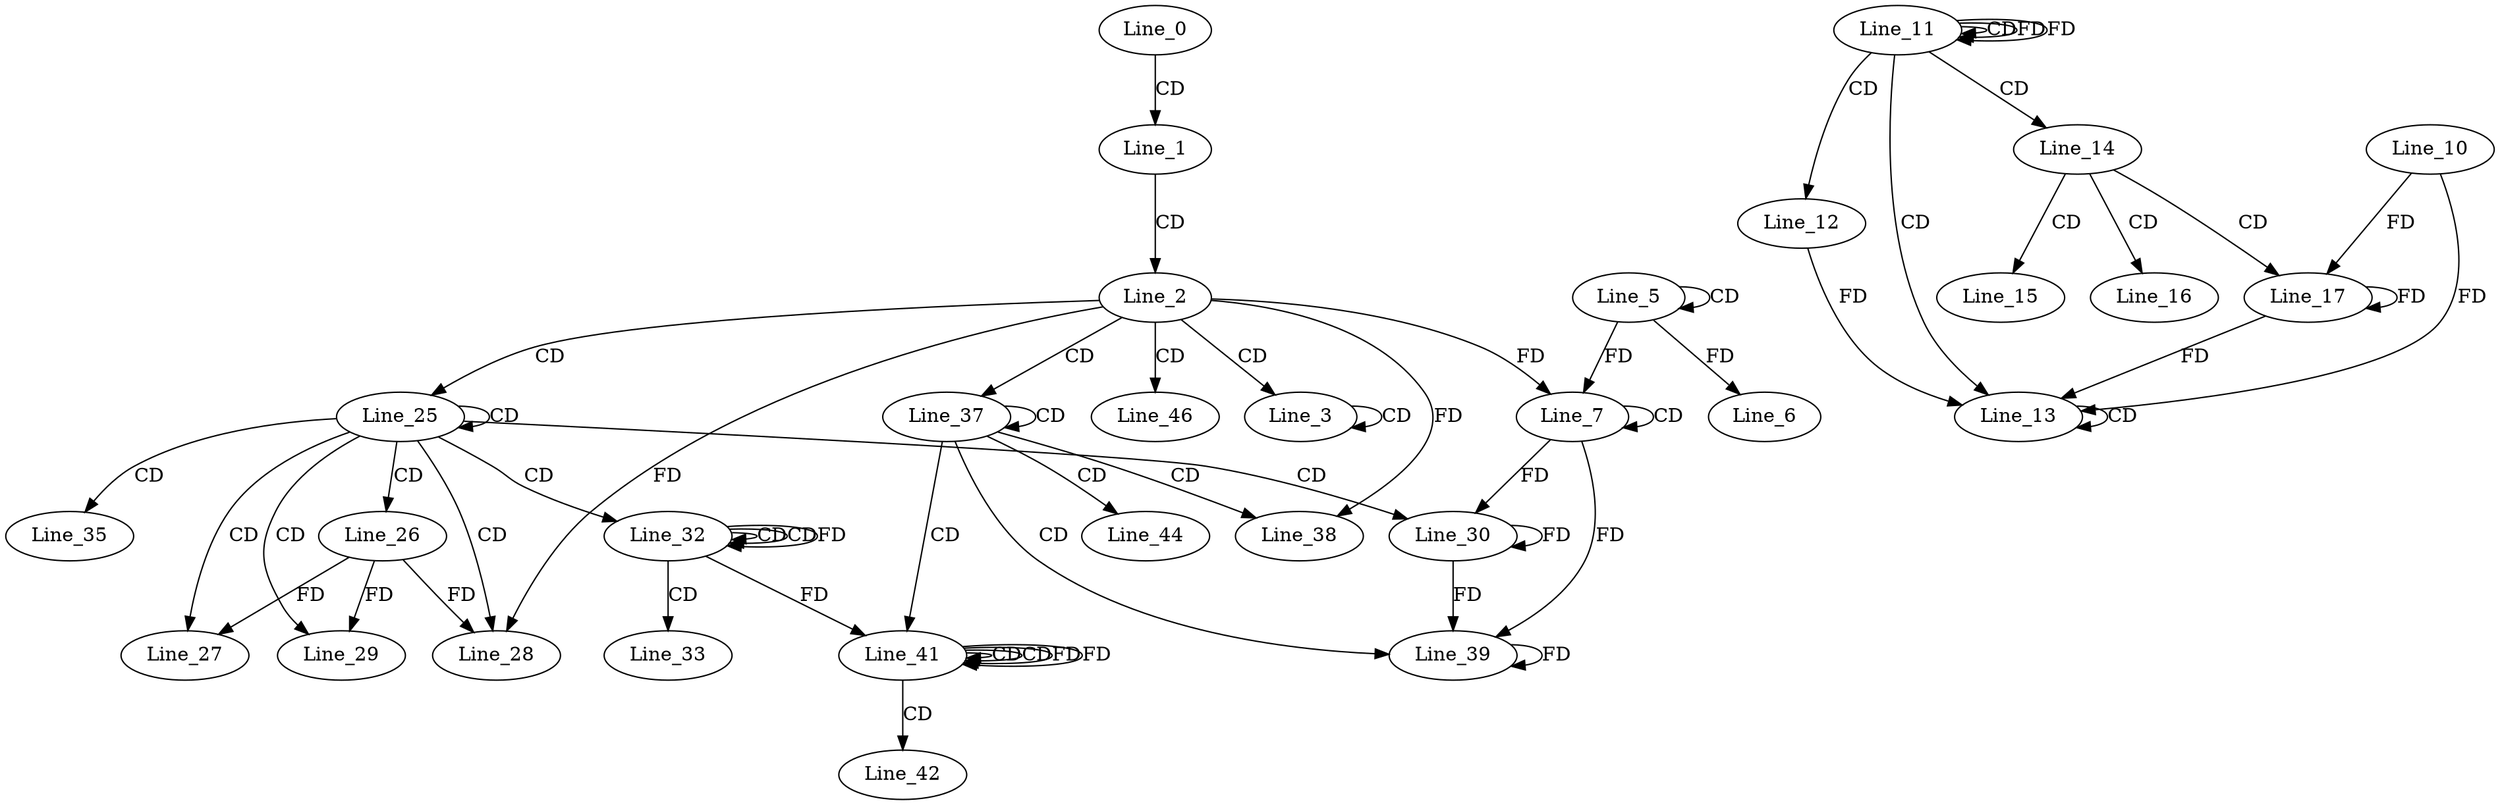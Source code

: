 digraph G {
  Line_0;
  Line_1;
  Line_2;
  Line_3;
  Line_3;
  Line_5;
  Line_5;
  Line_6;
  Line_7;
  Line_7;
  Line_7;
  Line_11;
  Line_11;
  Line_11;
  Line_12;
  Line_13;
  Line_13;
  Line_10;
  Line_14;
  Line_15;
  Line_16;
  Line_17;
  Line_25;
  Line_25;
  Line_26;
  Line_27;
  Line_28;
  Line_28;
  Line_29;
  Line_30;
  Line_32;
  Line_32;
  Line_32;
  Line_33;
  Line_35;
  Line_37;
  Line_37;
  Line_38;
  Line_39;
  Line_41;
  Line_41;
  Line_41;
  Line_42;
  Line_44;
  Line_46;
  Line_0 -> Line_1 [ label="CD" ];
  Line_1 -> Line_2 [ label="CD" ];
  Line_2 -> Line_3 [ label="CD" ];
  Line_3 -> Line_3 [ label="CD" ];
  Line_5 -> Line_5 [ label="CD" ];
  Line_5 -> Line_6 [ label="FD" ];
  Line_7 -> Line_7 [ label="CD" ];
  Line_5 -> Line_7 [ label="FD" ];
  Line_2 -> Line_7 [ label="FD" ];
  Line_11 -> Line_11 [ label="CD" ];
  Line_11 -> Line_11 [ label="FD" ];
  Line_11 -> Line_12 [ label="CD" ];
  Line_11 -> Line_13 [ label="CD" ];
  Line_12 -> Line_13 [ label="FD" ];
  Line_13 -> Line_13 [ label="CD" ];
  Line_10 -> Line_13 [ label="FD" ];
  Line_11 -> Line_14 [ label="CD" ];
  Line_14 -> Line_15 [ label="CD" ];
  Line_14 -> Line_16 [ label="CD" ];
  Line_14 -> Line_17 [ label="CD" ];
  Line_17 -> Line_17 [ label="FD" ];
  Line_10 -> Line_17 [ label="FD" ];
  Line_2 -> Line_25 [ label="CD" ];
  Line_25 -> Line_25 [ label="CD" ];
  Line_25 -> Line_26 [ label="CD" ];
  Line_25 -> Line_27 [ label="CD" ];
  Line_26 -> Line_27 [ label="FD" ];
  Line_25 -> Line_28 [ label="CD" ];
  Line_26 -> Line_28 [ label="FD" ];
  Line_2 -> Line_28 [ label="FD" ];
  Line_25 -> Line_29 [ label="CD" ];
  Line_26 -> Line_29 [ label="FD" ];
  Line_25 -> Line_30 [ label="CD" ];
  Line_7 -> Line_30 [ label="FD" ];
  Line_30 -> Line_30 [ label="FD" ];
  Line_25 -> Line_32 [ label="CD" ];
  Line_32 -> Line_32 [ label="CD" ];
  Line_32 -> Line_32 [ label="CD" ];
  Line_32 -> Line_32 [ label="FD" ];
  Line_32 -> Line_33 [ label="CD" ];
  Line_25 -> Line_35 [ label="CD" ];
  Line_2 -> Line_37 [ label="CD" ];
  Line_37 -> Line_37 [ label="CD" ];
  Line_37 -> Line_38 [ label="CD" ];
  Line_2 -> Line_38 [ label="FD" ];
  Line_37 -> Line_39 [ label="CD" ];
  Line_7 -> Line_39 [ label="FD" ];
  Line_30 -> Line_39 [ label="FD" ];
  Line_39 -> Line_39 [ label="FD" ];
  Line_37 -> Line_41 [ label="CD" ];
  Line_41 -> Line_41 [ label="CD" ];
  Line_32 -> Line_41 [ label="FD" ];
  Line_41 -> Line_41 [ label="CD" ];
  Line_41 -> Line_41 [ label="FD" ];
  Line_41 -> Line_42 [ label="CD" ];
  Line_37 -> Line_44 [ label="CD" ];
  Line_2 -> Line_46 [ label="CD" ];
  Line_11 -> Line_11 [ label="FD" ];
  Line_17 -> Line_13 [ label="FD" ];
  Line_41 -> Line_41 [ label="FD" ];
}
